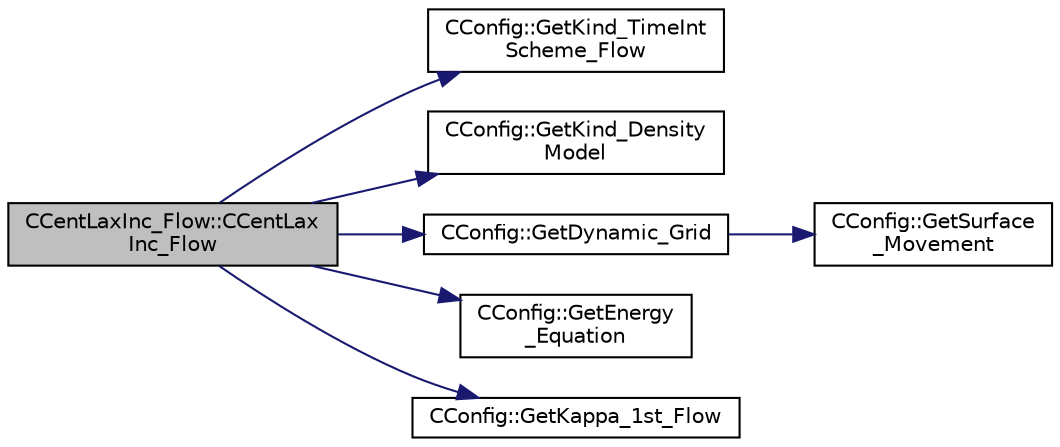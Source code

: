 digraph "CCentLaxInc_Flow::CCentLaxInc_Flow"
{
  edge [fontname="Helvetica",fontsize="10",labelfontname="Helvetica",labelfontsize="10"];
  node [fontname="Helvetica",fontsize="10",shape=record];
  rankdir="LR";
  Node0 [label="CCentLaxInc_Flow::CCentLax\lInc_Flow",height=0.2,width=0.4,color="black", fillcolor="grey75", style="filled", fontcolor="black"];
  Node0 -> Node1 [color="midnightblue",fontsize="10",style="solid",fontname="Helvetica"];
  Node1 [label="CConfig::GetKind_TimeInt\lScheme_Flow",height=0.2,width=0.4,color="black", fillcolor="white", style="filled",URL="$class_c_config.html#a20e5fd7b43cfd2bf2bcf5137f12bc635",tooltip="Get the kind of integration scheme (explicit or implicit) for the flow equations. ..."];
  Node0 -> Node2 [color="midnightblue",fontsize="10",style="solid",fontname="Helvetica"];
  Node2 [label="CConfig::GetKind_Density\lModel",height=0.2,width=0.4,color="black", fillcolor="white", style="filled",URL="$class_c_config.html#a6ac5dedb352b8312970fe6102e5547f6",tooltip="Option to define the density model for incompressible flows. "];
  Node0 -> Node3 [color="midnightblue",fontsize="10",style="solid",fontname="Helvetica"];
  Node3 [label="CConfig::GetDynamic_Grid",height=0.2,width=0.4,color="black", fillcolor="white", style="filled",URL="$class_c_config.html#aec128f3c410ba39efff14e6e4ae2db13",tooltip="Get information about dynamic grids. "];
  Node3 -> Node4 [color="midnightblue",fontsize="10",style="solid",fontname="Helvetica"];
  Node4 [label="CConfig::GetSurface\l_Movement",height=0.2,width=0.4,color="black", fillcolor="white", style="filled",URL="$class_c_config.html#a67dbc09d0ad95072023d7f356333d6c8",tooltip="Get information about deforming markers. "];
  Node0 -> Node5 [color="midnightblue",fontsize="10",style="solid",fontname="Helvetica"];
  Node5 [label="CConfig::GetEnergy\l_Equation",height=0.2,width=0.4,color="black", fillcolor="white", style="filled",URL="$class_c_config.html#abb2ba1ecf8988532ce9cecb88c206d28",tooltip="Flag for whether to solve the energy equation for incompressible flows. "];
  Node0 -> Node6 [color="midnightblue",fontsize="10",style="solid",fontname="Helvetica"];
  Node6 [label="CConfig::GetKappa_1st_Flow",height=0.2,width=0.4,color="black", fillcolor="white", style="filled",URL="$class_c_config.html#a52930953638025e258dfc1de24a0a961",tooltip="Value of the calibrated constant for the Lax method (center scheme). "];
}
